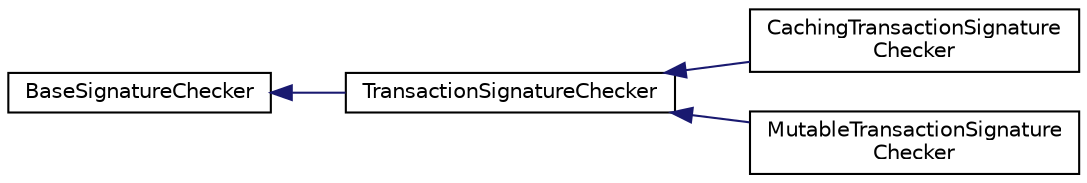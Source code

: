 digraph "Graphical Class Hierarchy"
{
  edge [fontname="Helvetica",fontsize="10",labelfontname="Helvetica",labelfontsize="10"];
  node [fontname="Helvetica",fontsize="10",shape=record];
  rankdir="LR";
  Node0 [label="BaseSignatureChecker",height=0.2,width=0.4,color="black", fillcolor="white", style="filled",URL="$class_base_signature_checker.html"];
  Node0 -> Node1 [dir="back",color="midnightblue",fontsize="10",style="solid",fontname="Helvetica"];
  Node1 [label="TransactionSignatureChecker",height=0.2,width=0.4,color="black", fillcolor="white", style="filled",URL="$class_transaction_signature_checker.html"];
  Node1 -> Node2 [dir="back",color="midnightblue",fontsize="10",style="solid",fontname="Helvetica"];
  Node2 [label="CachingTransactionSignature\lChecker",height=0.2,width=0.4,color="black", fillcolor="white", style="filled",URL="$class_caching_transaction_signature_checker.html"];
  Node1 -> Node3 [dir="back",color="midnightblue",fontsize="10",style="solid",fontname="Helvetica"];
  Node3 [label="MutableTransactionSignature\lChecker",height=0.2,width=0.4,color="black", fillcolor="white", style="filled",URL="$class_mutable_transaction_signature_checker.html"];
}
